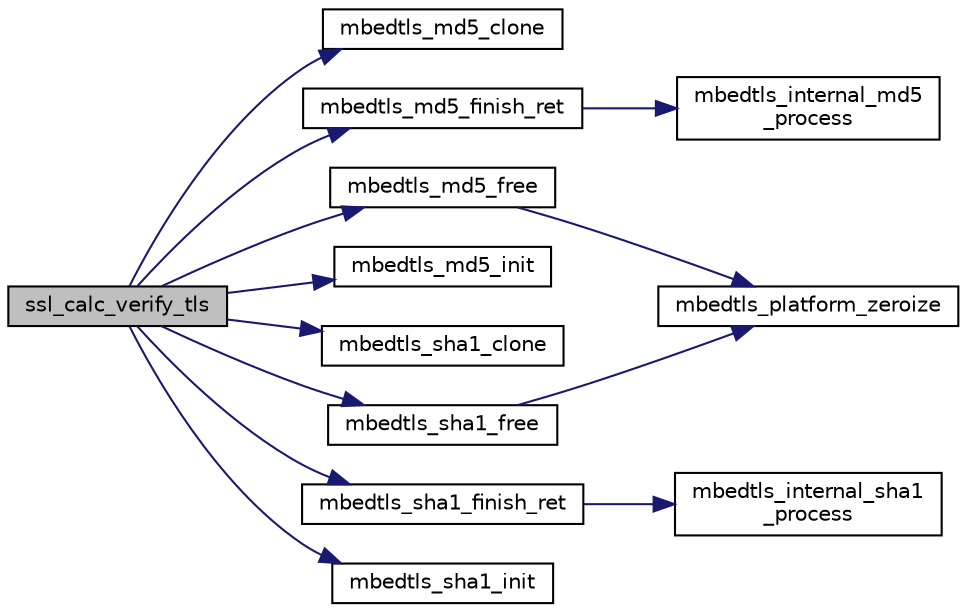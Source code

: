 digraph "ssl_calc_verify_tls"
{
 // LATEX_PDF_SIZE
  edge [fontname="Helvetica",fontsize="10",labelfontname="Helvetica",labelfontsize="10"];
  node [fontname="Helvetica",fontsize="10",shape=record];
  rankdir="LR";
  Node1 [label="ssl_calc_verify_tls",height=0.2,width=0.4,color="black", fillcolor="grey75", style="filled", fontcolor="black",tooltip=" "];
  Node1 -> Node2 [color="midnightblue",fontsize="10",style="solid",fontname="Helvetica"];
  Node2 [label="mbedtls_md5_clone",height=0.2,width=0.4,color="black", fillcolor="white", style="filled",URL="$d7/d6c/md5_8c.html#a229002f45a151fdd8683390bd271f55e",tooltip="Clone (the state of) an MD5 context."];
  Node1 -> Node3 [color="midnightblue",fontsize="10",style="solid",fontname="Helvetica"];
  Node3 [label="mbedtls_md5_finish_ret",height=0.2,width=0.4,color="black", fillcolor="white", style="filled",URL="$d7/d6c/md5_8c.html#af63cd4648961d4b2efab1b4e2eb15d82",tooltip="MD5 final digest."];
  Node3 -> Node4 [color="midnightblue",fontsize="10",style="solid",fontname="Helvetica"];
  Node4 [label="mbedtls_internal_md5\l_process",height=0.2,width=0.4,color="black", fillcolor="white", style="filled",URL="$d7/d6c/md5_8c.html#a2fc86ce6eea887e6c6b3cd619da02b21",tooltip="MD5 process data block (internal use only)"];
  Node1 -> Node5 [color="midnightblue",fontsize="10",style="solid",fontname="Helvetica"];
  Node5 [label="mbedtls_md5_free",height=0.2,width=0.4,color="black", fillcolor="white", style="filled",URL="$d7/d6c/md5_8c.html#a6cb8881e3dc6179228b69437ccd00451",tooltip="Clear MD5 context."];
  Node5 -> Node6 [color="midnightblue",fontsize="10",style="solid",fontname="Helvetica"];
  Node6 [label="mbedtls_platform_zeroize",height=0.2,width=0.4,color="black", fillcolor="white", style="filled",URL="$dd/dde/platform__util_8c.html#aa4e36b2c1c58d8ad89e1e11b6ebea2d9",tooltip="Securely zeroize a buffer."];
  Node1 -> Node7 [color="midnightblue",fontsize="10",style="solid",fontname="Helvetica"];
  Node7 [label="mbedtls_md5_init",height=0.2,width=0.4,color="black", fillcolor="white", style="filled",URL="$d7/d6c/md5_8c.html#ad8147bb77981950e6965914d837d9b3e",tooltip="Initialize MD5 context."];
  Node1 -> Node8 [color="midnightblue",fontsize="10",style="solid",fontname="Helvetica"];
  Node8 [label="mbedtls_sha1_clone",height=0.2,width=0.4,color="black", fillcolor="white", style="filled",URL="$d2/d24/sha1_8c.html#a1d06f1cd6dc5b2849d08749eef1975f8",tooltip="This function clones the state of a SHA-1 context."];
  Node1 -> Node9 [color="midnightblue",fontsize="10",style="solid",fontname="Helvetica"];
  Node9 [label="mbedtls_sha1_finish_ret",height=0.2,width=0.4,color="black", fillcolor="white", style="filled",URL="$d2/d24/sha1_8c.html#ad5386f33f3a04ca416fe89e0e8d5039d",tooltip="This function finishes the SHA-1 operation, and writes the result to the output buffer."];
  Node9 -> Node10 [color="midnightblue",fontsize="10",style="solid",fontname="Helvetica"];
  Node10 [label="mbedtls_internal_sha1\l_process",height=0.2,width=0.4,color="black", fillcolor="white", style="filled",URL="$d2/d24/sha1_8c.html#a691c38288ec5d507269f95f7eed2c1e0",tooltip="SHA-1 process data block (internal use only)."];
  Node1 -> Node11 [color="midnightblue",fontsize="10",style="solid",fontname="Helvetica"];
  Node11 [label="mbedtls_sha1_free",height=0.2,width=0.4,color="black", fillcolor="white", style="filled",URL="$d2/d24/sha1_8c.html#a126091a4e884966454dca38c97770a24",tooltip="This function clears a SHA-1 context."];
  Node11 -> Node6 [color="midnightblue",fontsize="10",style="solid",fontname="Helvetica"];
  Node1 -> Node12 [color="midnightblue",fontsize="10",style="solid",fontname="Helvetica"];
  Node12 [label="mbedtls_sha1_init",height=0.2,width=0.4,color="black", fillcolor="white", style="filled",URL="$d2/d24/sha1_8c.html#af0cc8deb8dd30a095c6023c498418d24",tooltip="This function initializes a SHA-1 context."];
}
